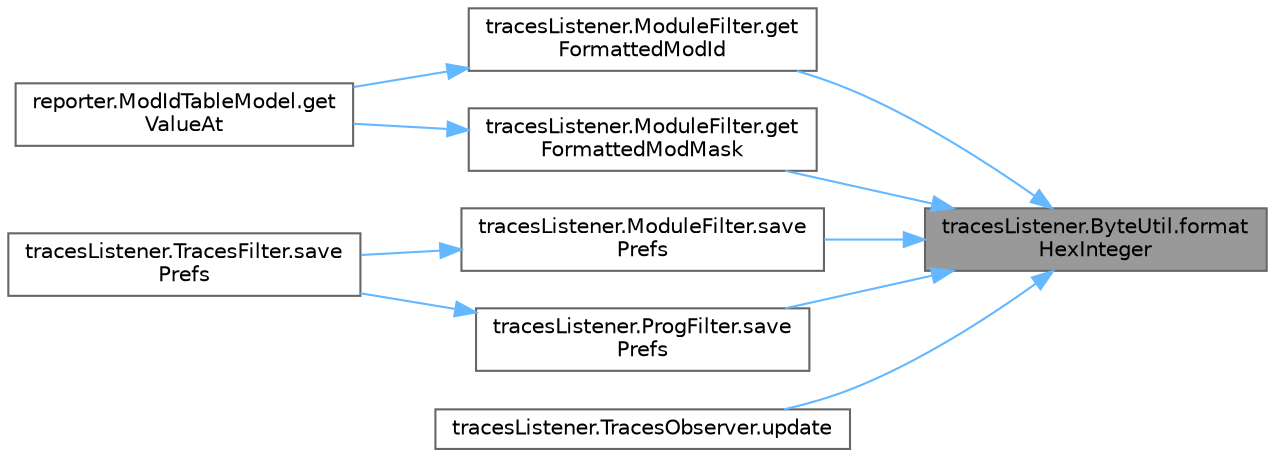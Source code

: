 digraph "tracesListener.ByteUtil.formatHexInteger"
{
 // LATEX_PDF_SIZE
  bgcolor="transparent";
  edge [fontname=Helvetica,fontsize=10,labelfontname=Helvetica,labelfontsize=10];
  node [fontname=Helvetica,fontsize=10,shape=box,height=0.2,width=0.4];
  rankdir="RL";
  Node1 [id="Node000001",label="tracesListener.ByteUtil.format\lHexInteger",height=0.2,width=0.4,color="gray40", fillcolor="grey60", style="filled", fontcolor="black",tooltip=" "];
  Node1 -> Node2 [id="edge1_Node000001_Node000002",dir="back",color="steelblue1",style="solid",tooltip=" "];
  Node2 [id="Node000002",label="tracesListener.ModuleFilter.get\lFormattedModId",height=0.2,width=0.4,color="grey40", fillcolor="white", style="filled",URL="$classtraces_listener_1_1_module_filter.html#a485110a53f08c7b7c82d379ce60ba191",tooltip=" "];
  Node2 -> Node3 [id="edge2_Node000002_Node000003",dir="back",color="steelblue1",style="solid",tooltip=" "];
  Node3 [id="Node000003",label="reporter.ModIdTableModel.get\lValueAt",height=0.2,width=0.4,color="grey40", fillcolor="white", style="filled",URL="$classreporter_1_1_mod_id_table_model.html#af757f69c397a86c90e17762c2fb637e4",tooltip=" "];
  Node1 -> Node4 [id="edge3_Node000001_Node000004",dir="back",color="steelblue1",style="solid",tooltip=" "];
  Node4 [id="Node000004",label="tracesListener.ModuleFilter.get\lFormattedModMask",height=0.2,width=0.4,color="grey40", fillcolor="white", style="filled",URL="$classtraces_listener_1_1_module_filter.html#a616c5577e22bf9cdf4fb00fcd96b71e4",tooltip=" "];
  Node4 -> Node3 [id="edge4_Node000004_Node000003",dir="back",color="steelblue1",style="solid",tooltip=" "];
  Node1 -> Node5 [id="edge5_Node000001_Node000005",dir="back",color="steelblue1",style="solid",tooltip=" "];
  Node5 [id="Node000005",label="tracesListener.ModuleFilter.save\lPrefs",height=0.2,width=0.4,color="grey40", fillcolor="white", style="filled",URL="$classtraces_listener_1_1_module_filter.html#afd85fd3313b4195e82e59e358a439314",tooltip=" "];
  Node5 -> Node6 [id="edge6_Node000005_Node000006",dir="back",color="steelblue1",style="solid",tooltip=" "];
  Node6 [id="Node000006",label="tracesListener.TracesFilter.save\lPrefs",height=0.2,width=0.4,color="grey40", fillcolor="white", style="filled",URL="$classtraces_listener_1_1_traces_filter.html#ab2d8c5a5e0309085abda24b8f983c0e8",tooltip=" "];
  Node1 -> Node7 [id="edge7_Node000001_Node000007",dir="back",color="steelblue1",style="solid",tooltip=" "];
  Node7 [id="Node000007",label="tracesListener.ProgFilter.save\lPrefs",height=0.2,width=0.4,color="grey40", fillcolor="white", style="filled",URL="$classtraces_listener_1_1_prog_filter.html#a930ee573cbc7c0785bb8bf9c503535a6",tooltip=" "];
  Node7 -> Node6 [id="edge8_Node000007_Node000006",dir="back",color="steelblue1",style="solid",tooltip=" "];
  Node1 -> Node8 [id="edge9_Node000001_Node000008",dir="back",color="steelblue1",style="solid",tooltip=" "];
  Node8 [id="Node000008",label="tracesListener.TracesObserver.update",height=0.2,width=0.4,color="grey40", fillcolor="white", style="filled",URL="$classtraces_listener_1_1_traces_observer.html#a6eeee0aaa80828de7b563096e752020d",tooltip=" "];
}
